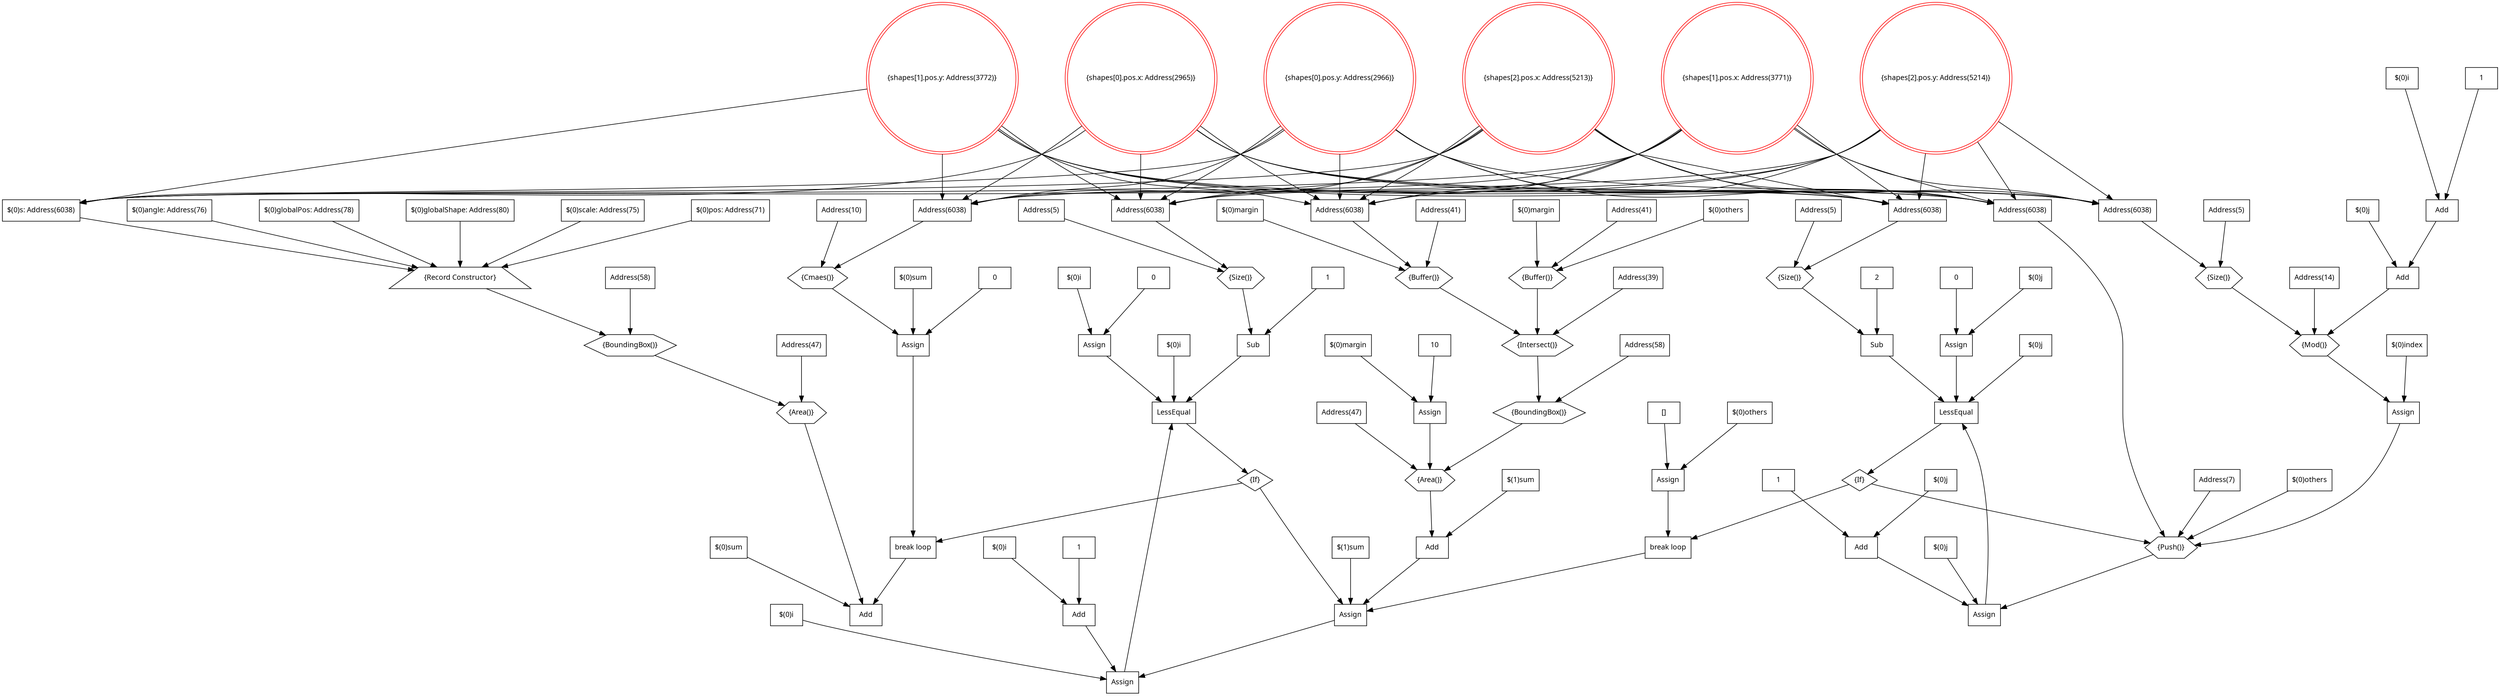 digraph constraint_flow_graph {
  graph [
    charset = "UTF-8",
    bgcolor = "#FFFFFF",
    rankdir = TB,
    nodesep = 1.1,
    ranksep = 1.05
  ];

  node [
    shape = record,
    fontname = "Migu 1M",
    fontsize = 12,
  ];

  node1 [label = "{Address(10)}"];
  node2 [shape = hexagon, label = "{Cmaes()}"];
  node3 [label = "{Address(6038)}"];
  node4 [label = "{Assign}"];
  node5 [label = "{$(0)sum}"];
  node6 [label = "{0}"];
  node7 [label = "{Assign}"];
  node8 [label = "{$(0)i}"];
  node9 [label = "{0}"];
  node10 [label = "{LessEqual}"];
  node11 [label = "{$(0)i}"];
  node12 [label = "{Sub}"];
  node13 [label = "{Address(5)}"];
  node14 [shape = hexagon, label = "{Size()}"];
  node15 [label = "{Address(6038)}"];
  node16 [label = "{1}"];
  node17 [shape = diamond, label = "{If}"];
  node18 [label = "{Assign}"];
  node19 [label = "{$(0)others}"];
  node20 [label = "{[]}"];
  node21 [label = "{Assign}"];
  node22 [label = "{$(0)j}"];
  node23 [label = "{0}"];
  node24 [label = "{LessEqual}"];
  node25 [label = "{$(0)j}"];
  node26 [label = "{Sub}"];
  node27 [label = "{Address(5)}"];
  node28 [shape = hexagon, label = "{Size()}"];
  node29 [label = "{Address(6038)}"];
  node30 [label = "{2}"];
  node31 [shape = diamond, label = "{If}"];
  node32 [label = "{Assign}"];
  node33 [label = "{$(0)index}"];
  node34 [label = "{Address(14)}"];
  node35 [shape = hexagon, label = "{Mod()}"];
  node36 [label = "{Add}"];
  node37 [label = "{Add}"];
  node38 [label = "{$(0)i}"];
  node39 [label = "{1}"];
  node40 [label = "{$(0)j}"];
  node41 [label = "{Address(5)}"];
  node42 [shape = hexagon, label = "{Size()}"];
  node43 [label = "{Address(6038)}"];
  node44 [label = "{Address(7)}"];
  node45 [shape = hexagon, label = "{Push()}"];
  node46 [label = "{$(0)others}"];
  node47 [label = "{Address(6038)}"];
  node48 [label = "{break loop}"];
  node49 [label = "{Assign}"];
  node50 [label = "{$(0)j}"];
  node51 [label = "{Add}"];
  node52 [label = "{$(0)j}"];
  node53 [label = "{1}"];
  node54 [label = "{Assign}"];
  node55 [label = "{$(1)sum}"];
  node56 [label = "{Add}"];
  node57 [label = "{$(1)sum}"];
  node58 [label = "{Assign}"];
  node59 [label = "{$(0)margin}"];
  node60 [label = "{10}"];
  node61 [label = "{Address(47)}"];
  node62 [shape = hexagon, label = "{Area()}"];
  node63 [label = "{Address(58)}"];
  node64 [shape = hexagon, label = "{BoundingBox()}"];
  node65 [label = "{Address(39)}"];
  node66 [shape = hexagon, label = "{Intersect()}"];
  node67 [label = "{Address(41)}"];
  node68 [shape = hexagon, label = "{Buffer()}"];
  node69 [label = "{Address(6038)}"];
  node70 [label = "{$(0)margin}"];
  node71 [label = "{Address(41)}"];
  node72 [shape = hexagon, label = "{Buffer()}"];
  node73 [label = "{$(0)others}"];
  node74 [label = "{$(0)margin}"];
  node75 [label = "{break loop}"];
  node76 [label = "{Assign}"];
  node77 [label = "{$(0)i}"];
  node78 [label = "{Add}"];
  node79 [label = "{$(0)i}"];
  node80 [label = "{1}"];
  node81 [label = "{Add}"];
  node82 [label = "{$(0)sum}"];
  node83 [label = "{Address(47)}"];
  node84 [shape = hexagon, label = "{Area()}"];
  node85 [label = "{Address(58)}"];
  node86 [shape = hexagon, label = "{BoundingBox()}"];
  node87 [shape = trapezium, label = "{Record Constructor}"];
  node88 [label = "{$(0)scale: Address(75)}"];
  node89 [label = "{$(0)pos: Address(71)}"];
  node90 [label = "{$(0)angle: Address(76)}"];
  node91 [label = "{$(0)globalPos: Address(78)}"];
  node92 [label = "{$(0)globalShape: Address(80)}"];
  node93 [label = "{$(0)s: Address(6038)}"];
  node94 [shape = doublecircle, color = "#FF0000", label = "{shapes[0].pos.x: Address(2965)}"];
  node95 [shape = doublecircle, color = "#FF0000", label = "{shapes[0].pos.y: Address(2966)}"];
  node96 [shape = doublecircle, color = "#FF0000", label = "{shapes[2].pos.x: Address(5213)}"];
  node97 [shape = doublecircle, color = "#FF0000", label = "{shapes[1].pos.x: Address(3771)}"];
  node98 [shape = doublecircle, color = "#FF0000", label = "{shapes[2].pos.y: Address(5214)}"];
  node99 [shape = doublecircle, color = "#FF0000", label = "{shapes[1].pos.y: Address(3772)}"];

  node1 -> node2;
  node2 -> node4;
  node3 -> node2;
  node4 -> node75;
  node5 -> node4;
  node6 -> node4;
  node7 -> node10;
  node8 -> node7;
  node9 -> node7;
  node10 -> node17;
  node11 -> node10;
  node12 -> node10;
  node13 -> node14;
  node14 -> node12;
  node15 -> node14;
  node16 -> node12;
  node17 -> node54;
  node17 -> node75;
  node18 -> node48;
  node19 -> node18;
  node20 -> node18;
  node21 -> node24;
  node22 -> node21;
  node23 -> node21;
  node24 -> node31;
  node25 -> node24;
  node26 -> node24;
  node27 -> node28;
  node28 -> node26;
  node29 -> node28;
  node30 -> node26;
  node31 -> node45;
  node31 -> node48;
  node32 -> node45;
  node33 -> node32;
  node34 -> node35;
  node35 -> node32;
  node36 -> node35;
  node37 -> node36;
  node38 -> node37;
  node39 -> node37;
  node40 -> node36;
  node41 -> node42;
  node42 -> node35;
  node43 -> node42;
  node44 -> node45;
  node45 -> node49;
  node46 -> node45;
  node47 -> node45;
  node48 -> node54;
  node49 -> node24;
  node50 -> node49;
  node51 -> node49;
  node52 -> node51;
  node53 -> node51;
  node54 -> node76;
  node55 -> node54;
  node56 -> node54;
  node57 -> node56;
  node58 -> node62;
  node59 -> node58;
  node60 -> node58;
  node61 -> node62;
  node62 -> node56;
  node63 -> node64;
  node64 -> node62;
  node65 -> node66;
  node66 -> node64;
  node67 -> node68;
  node68 -> node66;
  node69 -> node68;
  node70 -> node68;
  node71 -> node72;
  node72 -> node66;
  node73 -> node72;
  node74 -> node72;
  node75 -> node81;
  node76 -> node10;
  node77 -> node76;
  node78 -> node76;
  node79 -> node78;
  node80 -> node78;
  node82 -> node81;
  node83 -> node84;
  node84 -> node81;
  node85 -> node86;
  node86 -> node84;
  node87 -> node86;
  node88 -> node87;
  node89 -> node87;
  node90 -> node87;
  node91 -> node87;
  node92 -> node87;
  node93 -> node87;
  node94 -> node43;
  node94 -> node3;
  node94 -> node47;
  node94 -> node15;
  node94 -> node93;
  node94 -> node69;
  node94 -> node29;
  node95 -> node43;
  node95 -> node3;
  node95 -> node47;
  node95 -> node15;
  node95 -> node93;
  node95 -> node69;
  node95 -> node29;
  node96 -> node43;
  node96 -> node3;
  node96 -> node47;
  node96 -> node15;
  node96 -> node93;
  node96 -> node69;
  node96 -> node29;
  node97 -> node43;
  node97 -> node3;
  node97 -> node47;
  node97 -> node15;
  node97 -> node93;
  node97 -> node69;
  node97 -> node29;
  node98 -> node43;
  node98 -> node3;
  node98 -> node47;
  node98 -> node15;
  node98 -> node93;
  node98 -> node69;
  node98 -> node29;
  node99 -> node43;
  node99 -> node3;
  node99 -> node47;
  node99 -> node15;
  node99 -> node93;
  node99 -> node69;
  node99 -> node29;
}
